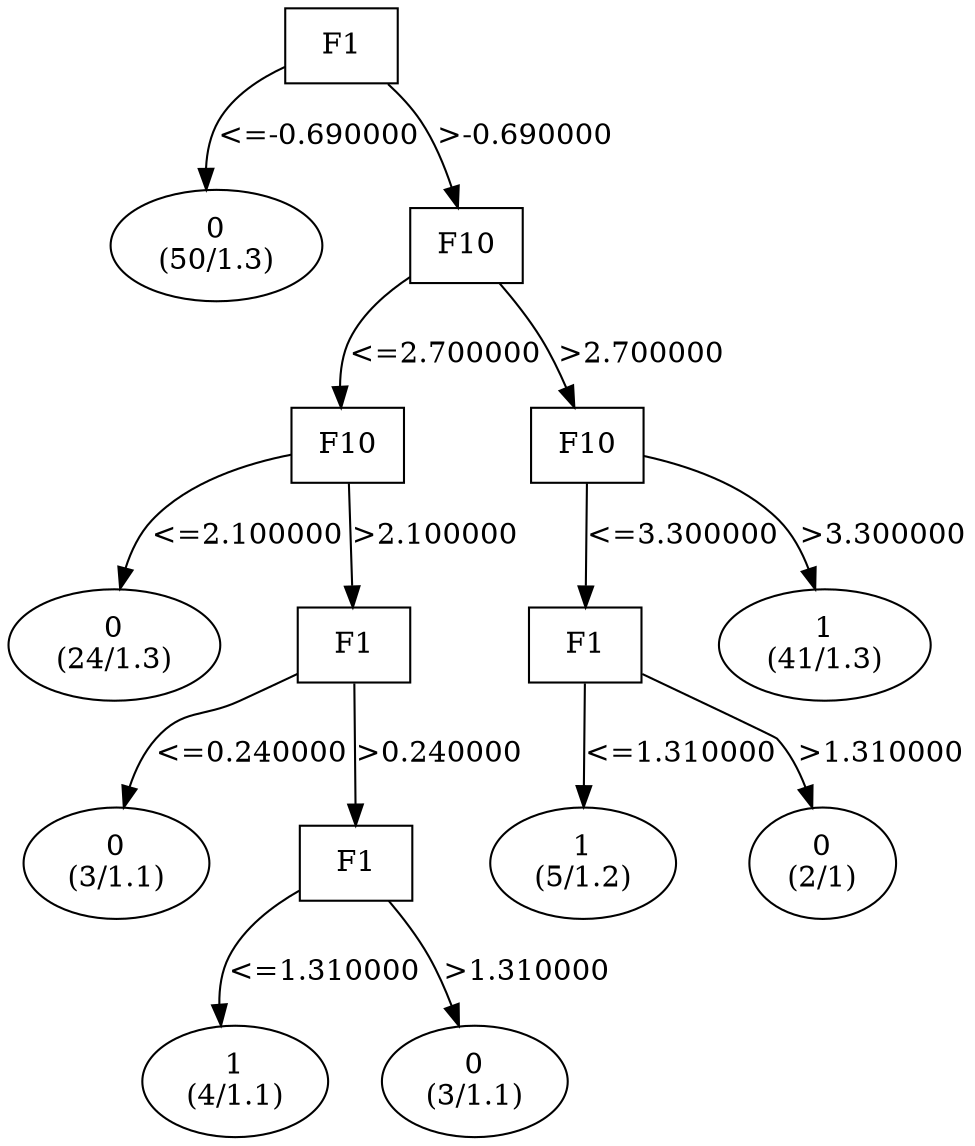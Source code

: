 digraph YaDT {
n0 [ shape=box, label="F1\n"]
n0 -> n1 [label="<=-0.690000"]
n1 [ shape=ellipse, label="0\n(50/1.3)"]
n0 -> n2 [label=">-0.690000"]
n2 [ shape=box, label="F10\n"]
n2 -> n3 [label="<=2.700000"]
n3 [ shape=box, label="F10\n"]
n3 -> n4 [label="<=2.100000"]
n4 [ shape=ellipse, label="0\n(24/1.3)"]
n3 -> n5 [label=">2.100000"]
n5 [ shape=box, label="F1\n"]
n5 -> n6 [label="<=0.240000"]
n6 [ shape=ellipse, label="0\n(3/1.1)"]
n5 -> n7 [label=">0.240000"]
n7 [ shape=box, label="F1\n"]
n7 -> n8 [label="<=1.310000"]
n8 [ shape=ellipse, label="1\n(4/1.1)"]
n7 -> n9 [label=">1.310000"]
n9 [ shape=ellipse, label="0\n(3/1.1)"]
n2 -> n13 [label=">2.700000"]
n13 [ shape=box, label="F10\n"]
n13 -> n14 [label="<=3.300000"]
n14 [ shape=box, label="F1\n"]
n14 -> n15 [label="<=1.310000"]
n15 [ shape=ellipse, label="1\n(5/1.2)"]
n14 -> n16 [label=">1.310000"]
n16 [ shape=ellipse, label="0\n(2/1)"]
n13 -> n18 [label=">3.300000"]
n18 [ shape=ellipse, label="1\n(41/1.3)"]
}

